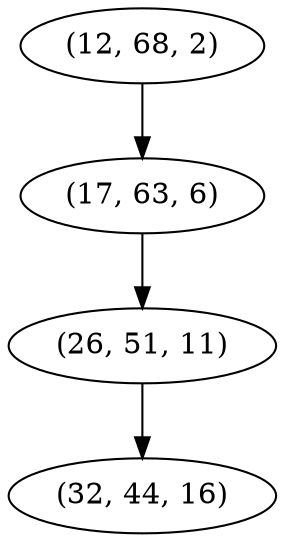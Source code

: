 digraph tree {
    "(12, 68, 2)";
    "(17, 63, 6)";
    "(26, 51, 11)";
    "(32, 44, 16)";
    "(12, 68, 2)" -> "(17, 63, 6)";
    "(17, 63, 6)" -> "(26, 51, 11)";
    "(26, 51, 11)" -> "(32, 44, 16)";
}
